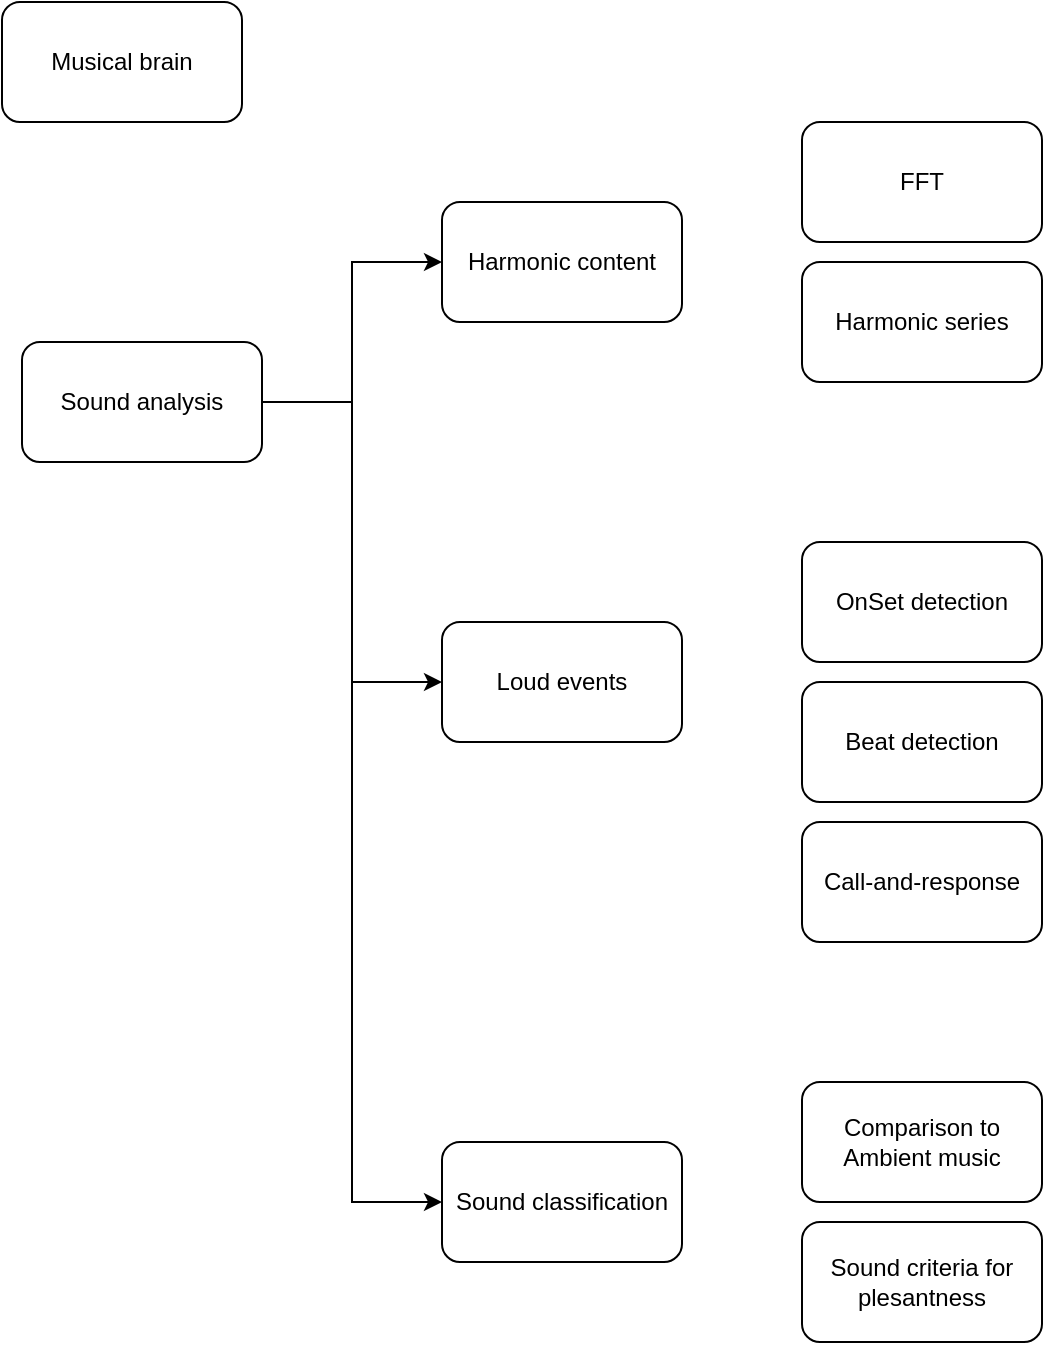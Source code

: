<mxfile version="20.5.3" type="github">
  <diagram id="TSrqLb41TUzN-wV6DG5-" name="Page-1">
    <mxGraphModel dx="1775" dy="1133" grid="1" gridSize="10" guides="1" tooltips="1" connect="1" arrows="1" fold="1" page="1" pageScale="1" pageWidth="827" pageHeight="1169" math="0" shadow="0">
      <root>
        <mxCell id="0" />
        <mxCell id="1" parent="0" />
        <mxCell id="s29h0F7StyeTCf7dUMEe-1" value="Musical brain" style="rounded=1;whiteSpace=wrap;html=1;sketch=0;" vertex="1" parent="1">
          <mxGeometry x="40" y="60" width="120" height="60" as="geometry" />
        </mxCell>
        <mxCell id="s29h0F7StyeTCf7dUMEe-6" style="edgeStyle=orthogonalEdgeStyle;rounded=0;orthogonalLoop=1;jettySize=auto;html=1;entryX=0;entryY=0.5;entryDx=0;entryDy=0;" edge="1" parent="1" source="s29h0F7StyeTCf7dUMEe-2" target="s29h0F7StyeTCf7dUMEe-3">
          <mxGeometry relative="1" as="geometry" />
        </mxCell>
        <mxCell id="s29h0F7StyeTCf7dUMEe-8" style="edgeStyle=orthogonalEdgeStyle;rounded=0;orthogonalLoop=1;jettySize=auto;html=1;entryX=0;entryY=0.5;entryDx=0;entryDy=0;" edge="1" parent="1" source="s29h0F7StyeTCf7dUMEe-2" target="s29h0F7StyeTCf7dUMEe-5">
          <mxGeometry relative="1" as="geometry" />
        </mxCell>
        <mxCell id="s29h0F7StyeTCf7dUMEe-11" style="edgeStyle=orthogonalEdgeStyle;rounded=0;orthogonalLoop=1;jettySize=auto;html=1;entryX=0;entryY=0.5;entryDx=0;entryDy=0;" edge="1" parent="1" source="s29h0F7StyeTCf7dUMEe-2" target="s29h0F7StyeTCf7dUMEe-4">
          <mxGeometry relative="1" as="geometry" />
        </mxCell>
        <mxCell id="s29h0F7StyeTCf7dUMEe-2" value="Sound analysis" style="rounded=1;whiteSpace=wrap;html=1;" vertex="1" parent="1">
          <mxGeometry x="50" y="230" width="120" height="60" as="geometry" />
        </mxCell>
        <mxCell id="s29h0F7StyeTCf7dUMEe-3" value="Harmonic content" style="rounded=1;whiteSpace=wrap;html=1;" vertex="1" parent="1">
          <mxGeometry x="260" y="160" width="120" height="60" as="geometry" />
        </mxCell>
        <mxCell id="s29h0F7StyeTCf7dUMEe-4" value="Loud events" style="rounded=1;whiteSpace=wrap;html=1;" vertex="1" parent="1">
          <mxGeometry x="260" y="370" width="120" height="60" as="geometry" />
        </mxCell>
        <mxCell id="s29h0F7StyeTCf7dUMEe-5" value="Sound classification" style="rounded=1;whiteSpace=wrap;html=1;" vertex="1" parent="1">
          <mxGeometry x="260" y="630" width="120" height="60" as="geometry" />
        </mxCell>
        <mxCell id="s29h0F7StyeTCf7dUMEe-9" value="FFT" style="rounded=1;whiteSpace=wrap;html=1;" vertex="1" parent="1">
          <mxGeometry x="440" y="120" width="120" height="60" as="geometry" />
        </mxCell>
        <mxCell id="s29h0F7StyeTCf7dUMEe-10" value="Harmonic series" style="rounded=1;whiteSpace=wrap;html=1;" vertex="1" parent="1">
          <mxGeometry x="440" y="190" width="120" height="60" as="geometry" />
        </mxCell>
        <mxCell id="s29h0F7StyeTCf7dUMEe-12" value="OnSet detection" style="rounded=1;whiteSpace=wrap;html=1;" vertex="1" parent="1">
          <mxGeometry x="440" y="330" width="120" height="60" as="geometry" />
        </mxCell>
        <mxCell id="s29h0F7StyeTCf7dUMEe-13" value="Beat detection" style="rounded=1;whiteSpace=wrap;html=1;" vertex="1" parent="1">
          <mxGeometry x="440" y="400" width="120" height="60" as="geometry" />
        </mxCell>
        <mxCell id="s29h0F7StyeTCf7dUMEe-14" value="Call-and-response" style="rounded=1;whiteSpace=wrap;html=1;" vertex="1" parent="1">
          <mxGeometry x="440" y="470" width="120" height="60" as="geometry" />
        </mxCell>
        <mxCell id="s29h0F7StyeTCf7dUMEe-15" value="Comparison to Ambient music" style="rounded=1;whiteSpace=wrap;html=1;" vertex="1" parent="1">
          <mxGeometry x="440" y="600" width="120" height="60" as="geometry" />
        </mxCell>
        <mxCell id="s29h0F7StyeTCf7dUMEe-16" value="Sound criteria for plesantness" style="rounded=1;whiteSpace=wrap;html=1;sketch=0;shadow=0;glass=0;" vertex="1" parent="1">
          <mxGeometry x="440" y="670" width="120" height="60" as="geometry" />
        </mxCell>
      </root>
    </mxGraphModel>
  </diagram>
</mxfile>
